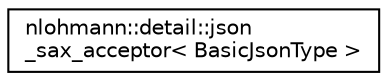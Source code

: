 digraph "Graphical Class Hierarchy"
{
 // LATEX_PDF_SIZE
  edge [fontname="Helvetica",fontsize="10",labelfontname="Helvetica",labelfontsize="10"];
  node [fontname="Helvetica",fontsize="10",shape=record];
  rankdir="LR";
  Node0 [label="nlohmann::detail::json\l_sax_acceptor\< BasicJsonType \>",height=0.2,width=0.4,color="black", fillcolor="white", style="filled",URL="$d2/d2a/classnlohmann_1_1detail_1_1json__sax__acceptor.html",tooltip=" "];
}
